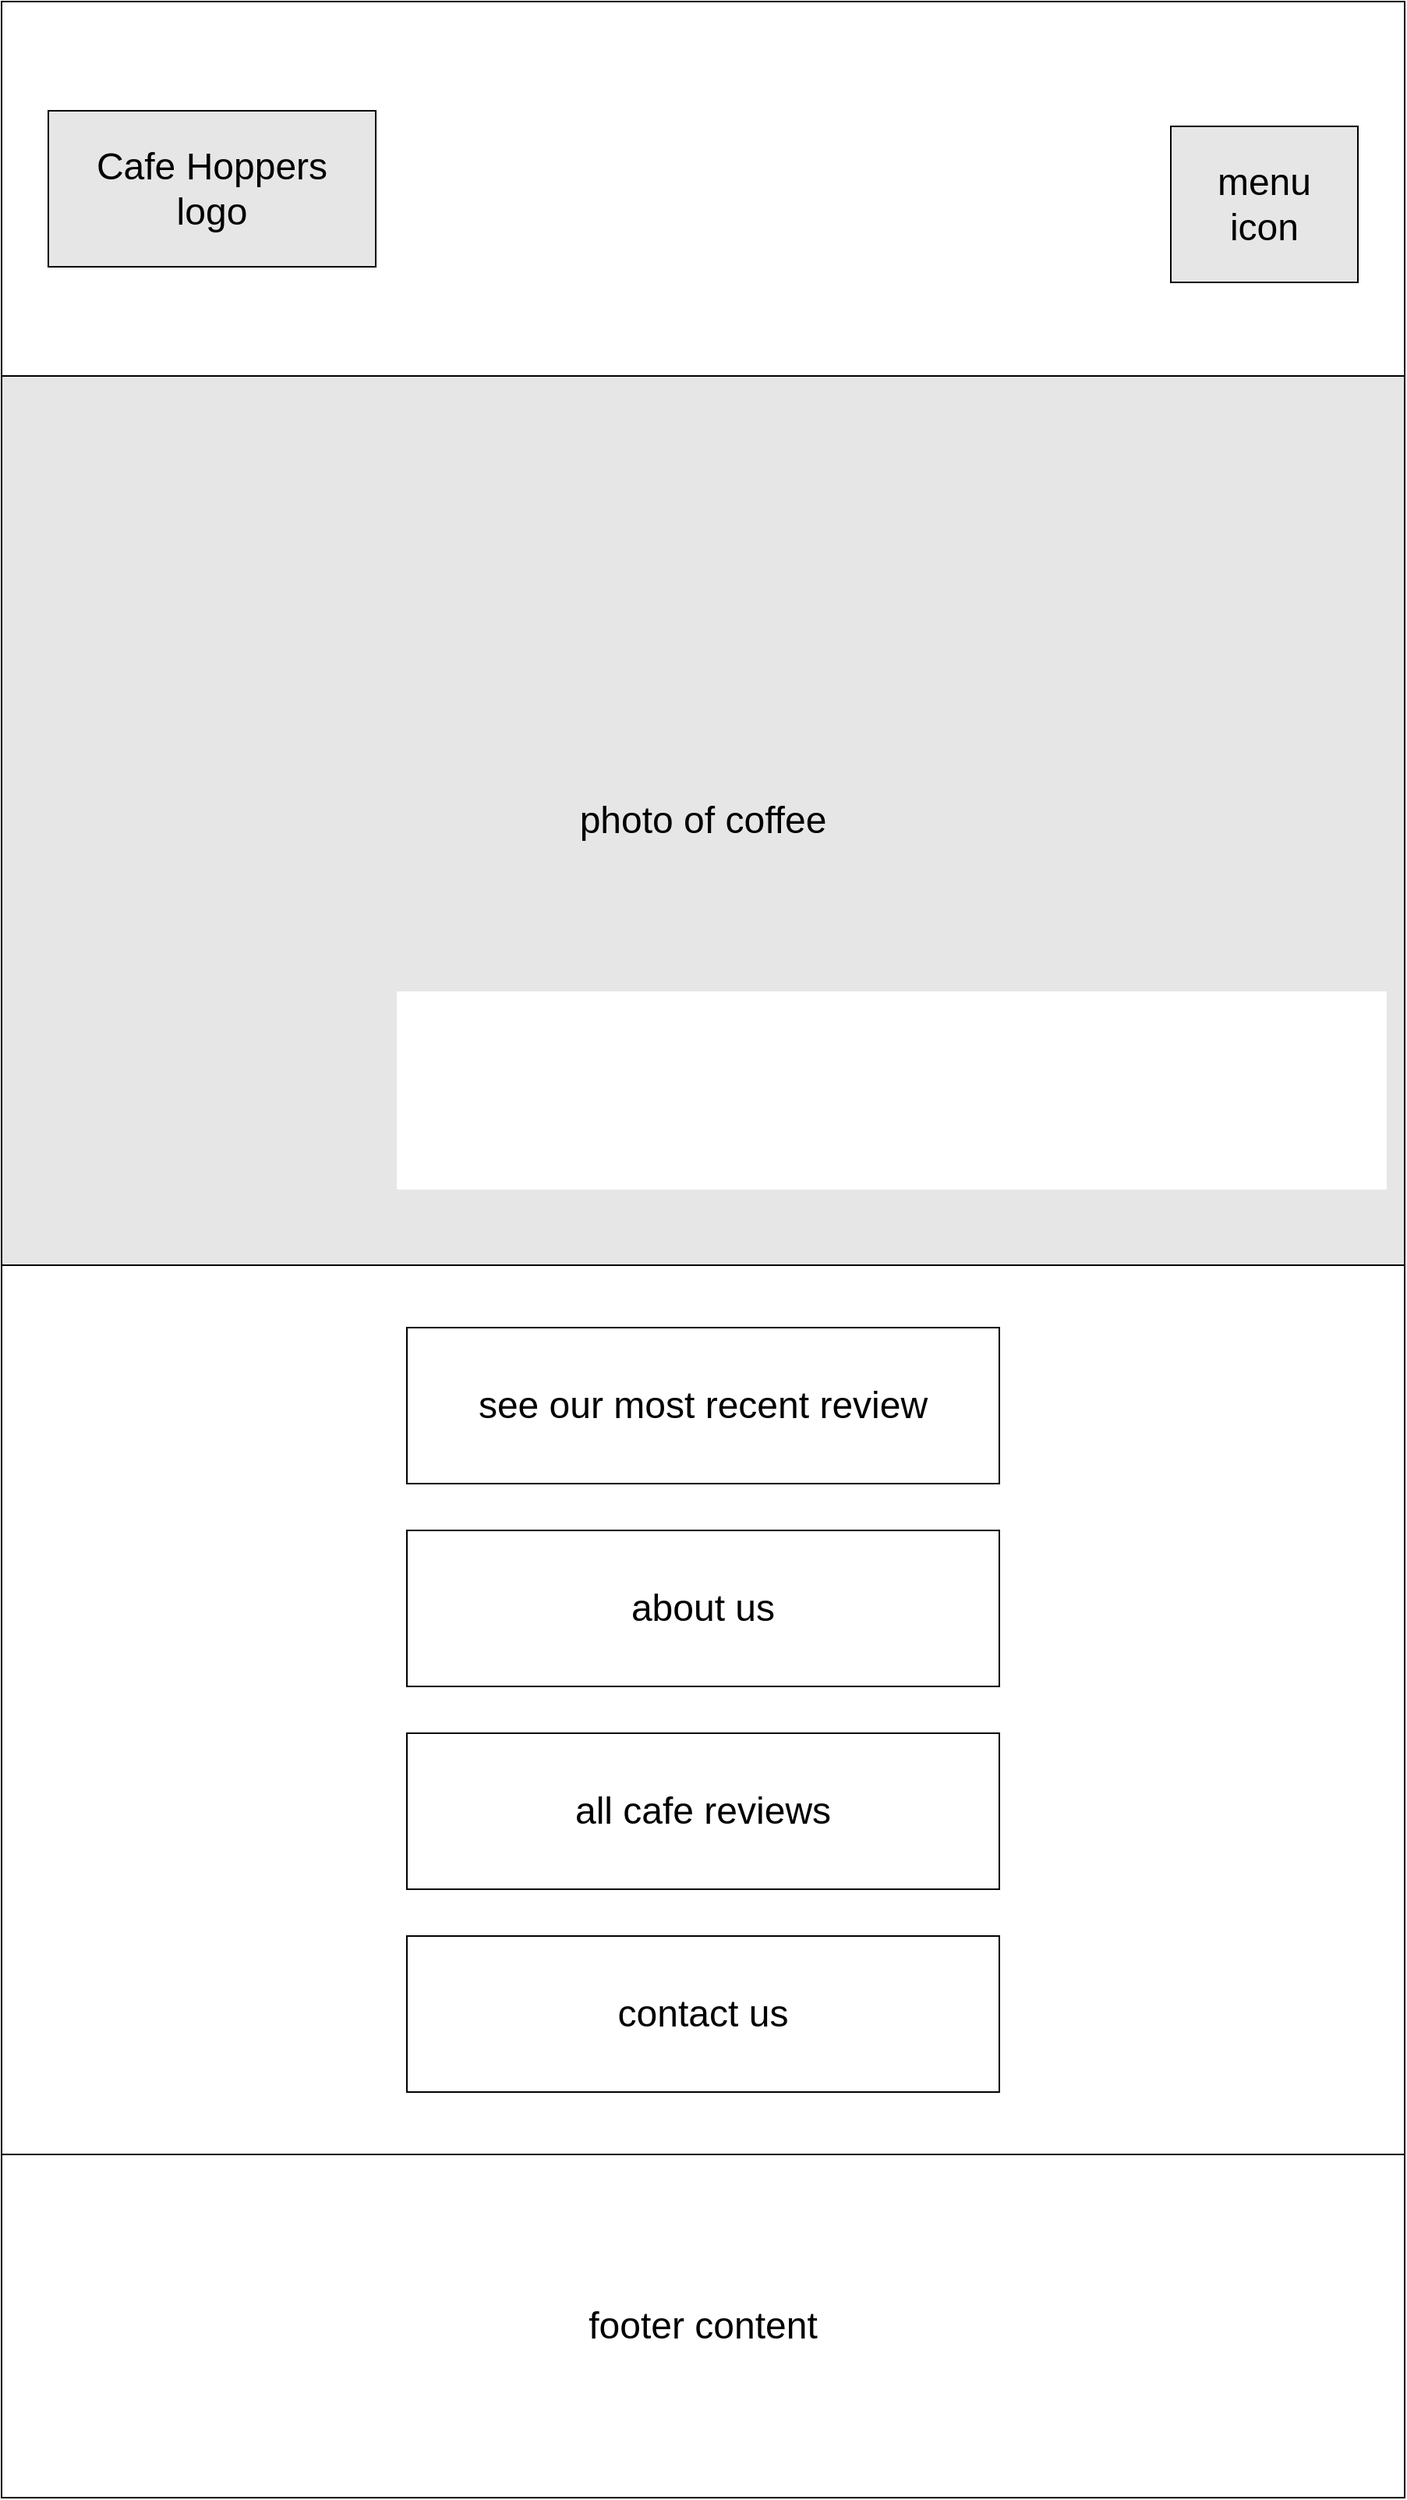 <mxfile version="20.0.1" type="github">
  <diagram id="QWaLk7IN20cdrfLnV8OY" name="Page-1">
    <mxGraphModel dx="932" dy="1370" grid="1" gridSize="10" guides="1" tooltips="1" connect="1" arrows="1" fold="1" page="1" pageScale="1" pageWidth="900" pageHeight="1600" background="#FFFFFF" math="0" shadow="0">
      <root>
        <mxCell id="0" />
        <mxCell id="1" parent="0" />
        <mxCell id="qiCiA2myx4UJtC2wgqbX-6" value="" style="rounded=0;whiteSpace=wrap;html=1;fontSize=24;fillColor=#FFFFFF;" vertex="1" parent="1">
          <mxGeometry width="900" height="240" as="geometry" />
        </mxCell>
        <mxCell id="qiCiA2myx4UJtC2wgqbX-1" value="&lt;font style=&quot;font-size: 24px;&quot;&gt;Cafe Hoppers&lt;br&gt;logo&lt;/font&gt;" style="rounded=0;whiteSpace=wrap;html=1;fillColor=#E6E6E6;" vertex="1" parent="1">
          <mxGeometry x="30" y="70" width="210" height="100" as="geometry" />
        </mxCell>
        <mxCell id="qiCiA2myx4UJtC2wgqbX-7" value="menu&lt;br&gt;icon" style="rounded=0;whiteSpace=wrap;html=1;fontSize=24;fillColor=#E6E6E6;" vertex="1" parent="1">
          <mxGeometry x="750" y="80" width="120" height="100" as="geometry" />
        </mxCell>
        <mxCell id="qiCiA2myx4UJtC2wgqbX-8" value="photo of coffee" style="rounded=0;whiteSpace=wrap;html=1;fontSize=24;fillColor=#E6E6E6;" vertex="1" parent="1">
          <mxGeometry y="240" width="900" height="570" as="geometry" />
        </mxCell>
        <mxCell id="qiCiA2myx4UJtC2wgqbX-10" value="footer content" style="rounded=0;whiteSpace=wrap;html=1;fontSize=24;fillColor=#FFFFFF;" vertex="1" parent="1">
          <mxGeometry y="1380" width="900" height="220" as="geometry" />
        </mxCell>
        <mxCell id="qiCiA2myx4UJtC2wgqbX-11" value="" style="rounded=0;whiteSpace=wrap;html=1;fontSize=24;fillColor=#FFFFFF;" vertex="1" parent="1">
          <mxGeometry y="810" width="900" height="570" as="geometry" />
        </mxCell>
        <mxCell id="qiCiA2myx4UJtC2wgqbX-12" value="see our most recent review" style="rounded=0;whiteSpace=wrap;html=1;fontSize=24;fillColor=#FFFFFF;" vertex="1" parent="1">
          <mxGeometry x="260" y="850" width="380" height="100" as="geometry" />
        </mxCell>
        <mxCell id="qiCiA2myx4UJtC2wgqbX-13" value="about us" style="rounded=0;whiteSpace=wrap;html=1;fontSize=24;fillColor=#FFFFFF;" vertex="1" parent="1">
          <mxGeometry x="260" y="980" width="380" height="100" as="geometry" />
        </mxCell>
        <mxCell id="qiCiA2myx4UJtC2wgqbX-14" value="all cafe reviews" style="rounded=0;whiteSpace=wrap;html=1;fontSize=24;fillColor=#FFFFFF;" vertex="1" parent="1">
          <mxGeometry x="260" y="1110" width="380" height="100" as="geometry" />
        </mxCell>
        <mxCell id="qiCiA2myx4UJtC2wgqbX-15" value="contact us" style="rounded=0;whiteSpace=wrap;html=1;fontSize=24;fillColor=#FFFFFF;" vertex="1" parent="1">
          <mxGeometry x="260" y="1240" width="380" height="100" as="geometry" />
        </mxCell>
      </root>
    </mxGraphModel>
  </diagram>
</mxfile>
